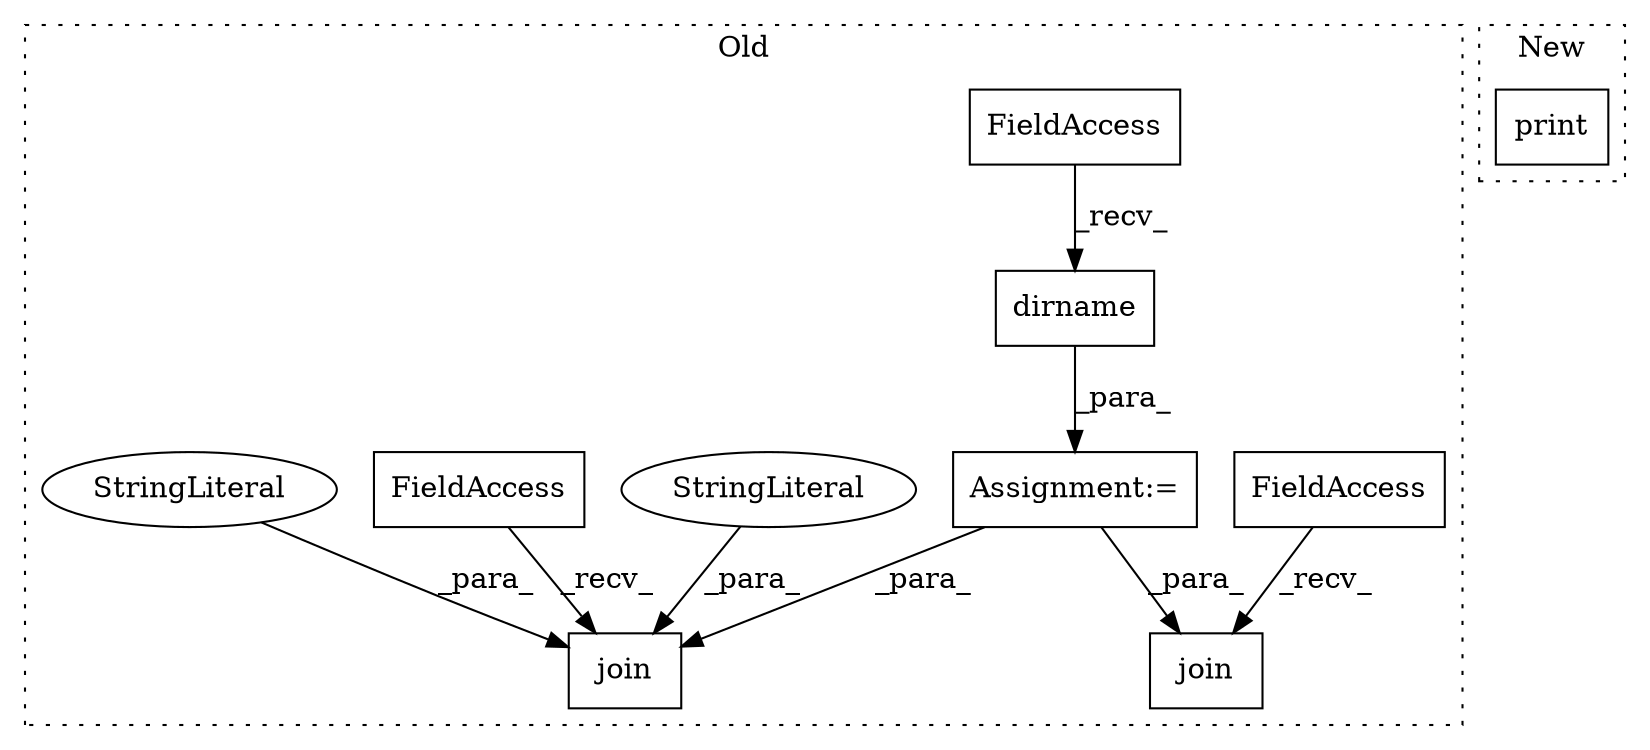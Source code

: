digraph G {
subgraph cluster0 {
1 [label="dirname" a="32" s="1357,1410" l="8,1" shape="box"];
3 [label="FieldAccess" a="22" s="1349" l="7" shape="box"];
4 [label="Assignment:=" a="7" s="1348" l="1" shape="box"];
5 [label="join" a="32" s="1432,1481" l="5,1" shape="box"];
6 [label="FieldAccess" a="22" s="1424" l="7" shape="box"];
7 [label="StringLiteral" a="45" s="1469" l="12" shape="ellipse"];
8 [label="join" a="32" s="1776,1815" l="5,1" shape="box"];
9 [label="FieldAccess" a="22" s="1768" l="7" shape="box"];
10 [label="StringLiteral" a="45" s="1447" l="8" shape="ellipse"];
label = "Old";
style="dotted";
}
subgraph cluster1 {
2 [label="print" a="32" s="4951,4966" l="6,1" shape="box"];
label = "New";
style="dotted";
}
1 -> 4 [label="_para_"];
3 -> 1 [label="_recv_"];
4 -> 8 [label="_para_"];
4 -> 5 [label="_para_"];
6 -> 5 [label="_recv_"];
7 -> 5 [label="_para_"];
9 -> 8 [label="_recv_"];
10 -> 5 [label="_para_"];
}